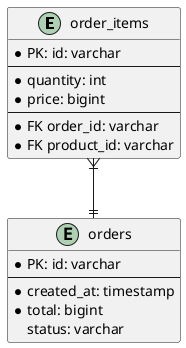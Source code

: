 @startuml
'https://plantuml.com/ie-diagram

entity "order_items" as ori {
 * PK: id: varchar
 --
 * quantity: int
 * price: bigint
 --
 * FK order_id: varchar
 * FK product_id: varchar
}

entity "orders" as or {
 * PK: id: varchar
 --
 * created_at: timestamp
 * total: bigint
  status: varchar
}

ori }|--|| or

@enduml